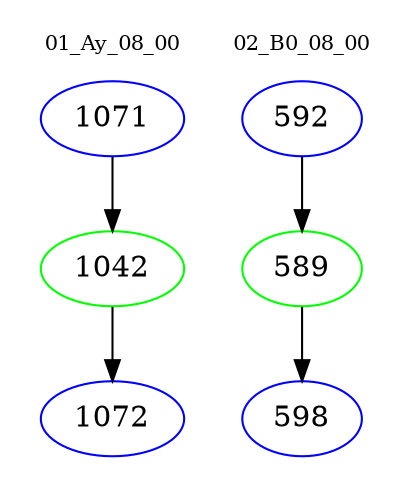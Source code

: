 digraph{
subgraph cluster_0 {
color = white
label = "01_Ay_08_00";
fontsize=10;
T0_1071 [label="1071", color="blue"]
T0_1071 -> T0_1042 [color="black"]
T0_1042 [label="1042", color="green"]
T0_1042 -> T0_1072 [color="black"]
T0_1072 [label="1072", color="blue"]
}
subgraph cluster_1 {
color = white
label = "02_B0_08_00";
fontsize=10;
T1_592 [label="592", color="blue"]
T1_592 -> T1_589 [color="black"]
T1_589 [label="589", color="green"]
T1_589 -> T1_598 [color="black"]
T1_598 [label="598", color="blue"]
}
}
